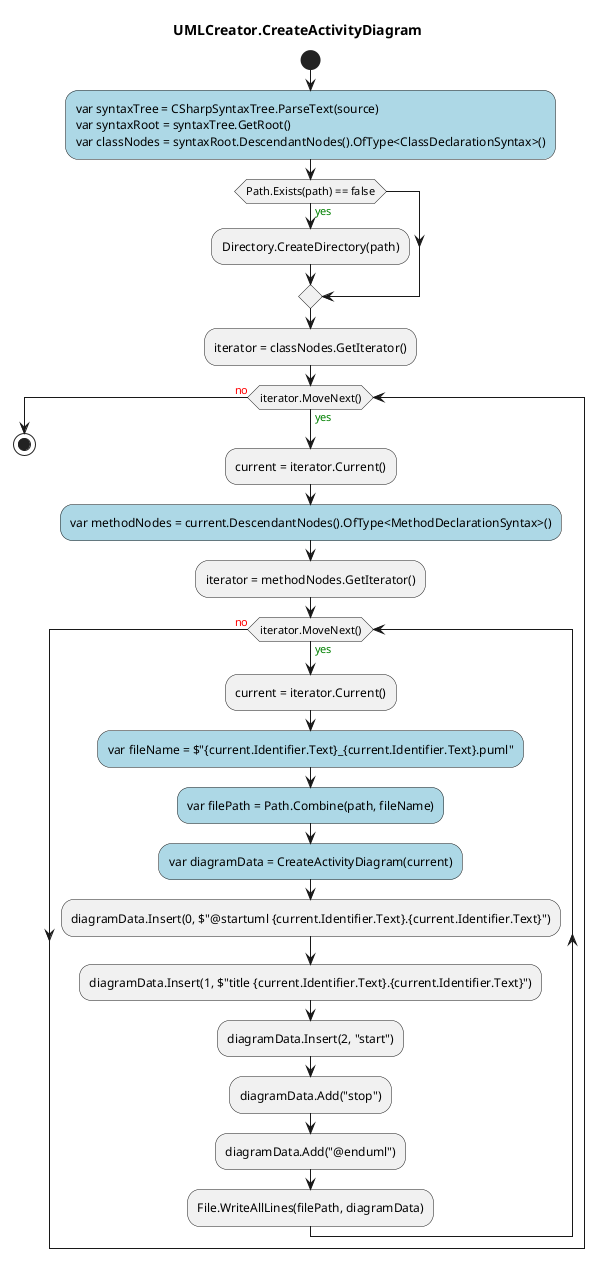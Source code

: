 @startuml UMLCreator.CreateActivityDiagram
title UMLCreator.CreateActivityDiagram
start
#LightBlue:var syntaxTree = CSharpSyntaxTree.ParseText(source)
var syntaxRoot = syntaxTree.GetRoot()
var classNodes = syntaxRoot.DescendantNodes().OfType<ClassDeclarationSyntax>();
if (Path.Exists(path) == false) then (<color:green>yes)
    :Directory.CreateDirectory(path);
endif
:iterator = classNodes.GetIterator();
while (iterator.MoveNext()) is (<color:green>yes)
:current = iterator.Current();
      #LightBlue:var methodNodes = current.DescendantNodes().OfType<MethodDeclarationSyntax>();
      :iterator = methodNodes.GetIterator();
      while (iterator.MoveNext()) is (<color:green>yes)
      :current = iterator.Current();
                #LightBlue:var fileName = $"{current.Identifier.Text}_{current.Identifier.Text}.puml";
                #LightBlue:var filePath = Path.Combine(path, fileName);
                #LightBlue:var diagramData = CreateActivityDiagram(current);
                :diagramData.Insert(0, $"@startuml {current.Identifier.Text}.{current.Identifier.Text}");
                :diagramData.Insert(1, $"title {current.Identifier.Text}.{current.Identifier.Text}");
                :diagramData.Insert(2, "start");
                :diagramData.Add("stop");
                :diagramData.Add("@enduml");
                :File.WriteAllLines(filePath, diagramData);
      endwhile (<color:red>no)
endwhile (<color:red>no)
stop
@enduml
